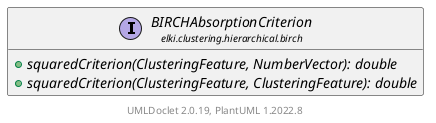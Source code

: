 @startuml
    remove .*\.(Instance|Par|Parameterizer|Factory)$
    set namespaceSeparator none
    hide empty fields
    hide empty methods

    interface "<size:14>BIRCHAbsorptionCriterion\n<size:10>elki.clustering.hierarchical.birch" as elki.clustering.hierarchical.birch.BIRCHAbsorptionCriterion [[BIRCHAbsorptionCriterion.html]] {
        {abstract} +squaredCriterion(ClusteringFeature, NumberVector): double
        {abstract} +squaredCriterion(ClusteringFeature, ClusteringFeature): double
    }

    center footer UMLDoclet 2.0.19, PlantUML 1.2022.8
@enduml
